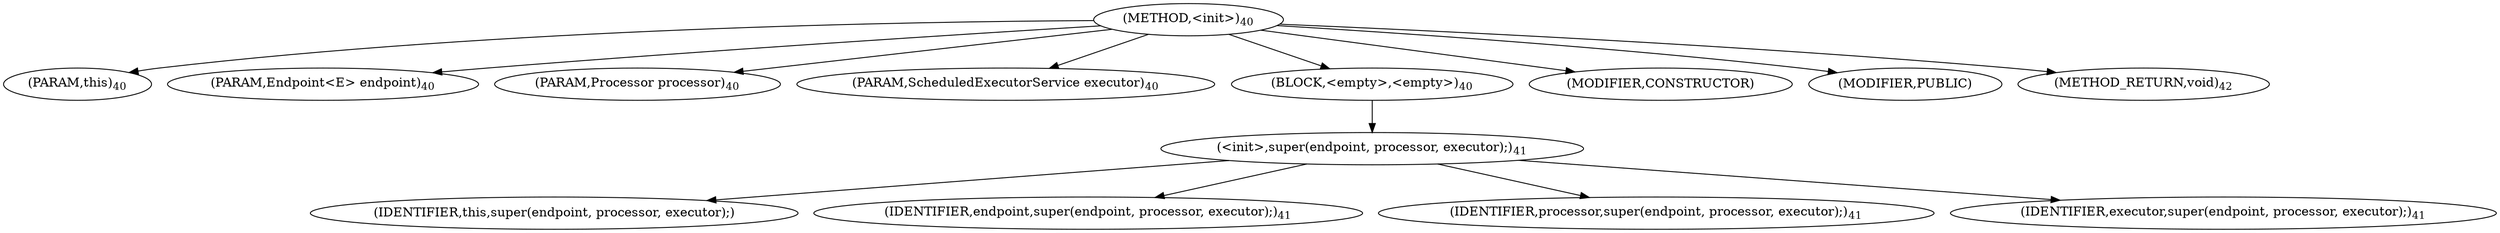 digraph "&lt;init&gt;" {  
"29" [label = <(METHOD,&lt;init&gt;)<SUB>40</SUB>> ]
"6" [label = <(PARAM,this)<SUB>40</SUB>> ]
"30" [label = <(PARAM,Endpoint&lt;E&gt; endpoint)<SUB>40</SUB>> ]
"31" [label = <(PARAM,Processor processor)<SUB>40</SUB>> ]
"32" [label = <(PARAM,ScheduledExecutorService executor)<SUB>40</SUB>> ]
"33" [label = <(BLOCK,&lt;empty&gt;,&lt;empty&gt;)<SUB>40</SUB>> ]
"34" [label = <(&lt;init&gt;,super(endpoint, processor, executor);)<SUB>41</SUB>> ]
"5" [label = <(IDENTIFIER,this,super(endpoint, processor, executor);)> ]
"35" [label = <(IDENTIFIER,endpoint,super(endpoint, processor, executor);)<SUB>41</SUB>> ]
"36" [label = <(IDENTIFIER,processor,super(endpoint, processor, executor);)<SUB>41</SUB>> ]
"37" [label = <(IDENTIFIER,executor,super(endpoint, processor, executor);)<SUB>41</SUB>> ]
"38" [label = <(MODIFIER,CONSTRUCTOR)> ]
"39" [label = <(MODIFIER,PUBLIC)> ]
"40" [label = <(METHOD_RETURN,void)<SUB>42</SUB>> ]
  "29" -> "6" 
  "29" -> "30" 
  "29" -> "31" 
  "29" -> "32" 
  "29" -> "33" 
  "29" -> "38" 
  "29" -> "39" 
  "29" -> "40" 
  "33" -> "34" 
  "34" -> "5" 
  "34" -> "35" 
  "34" -> "36" 
  "34" -> "37" 
}
